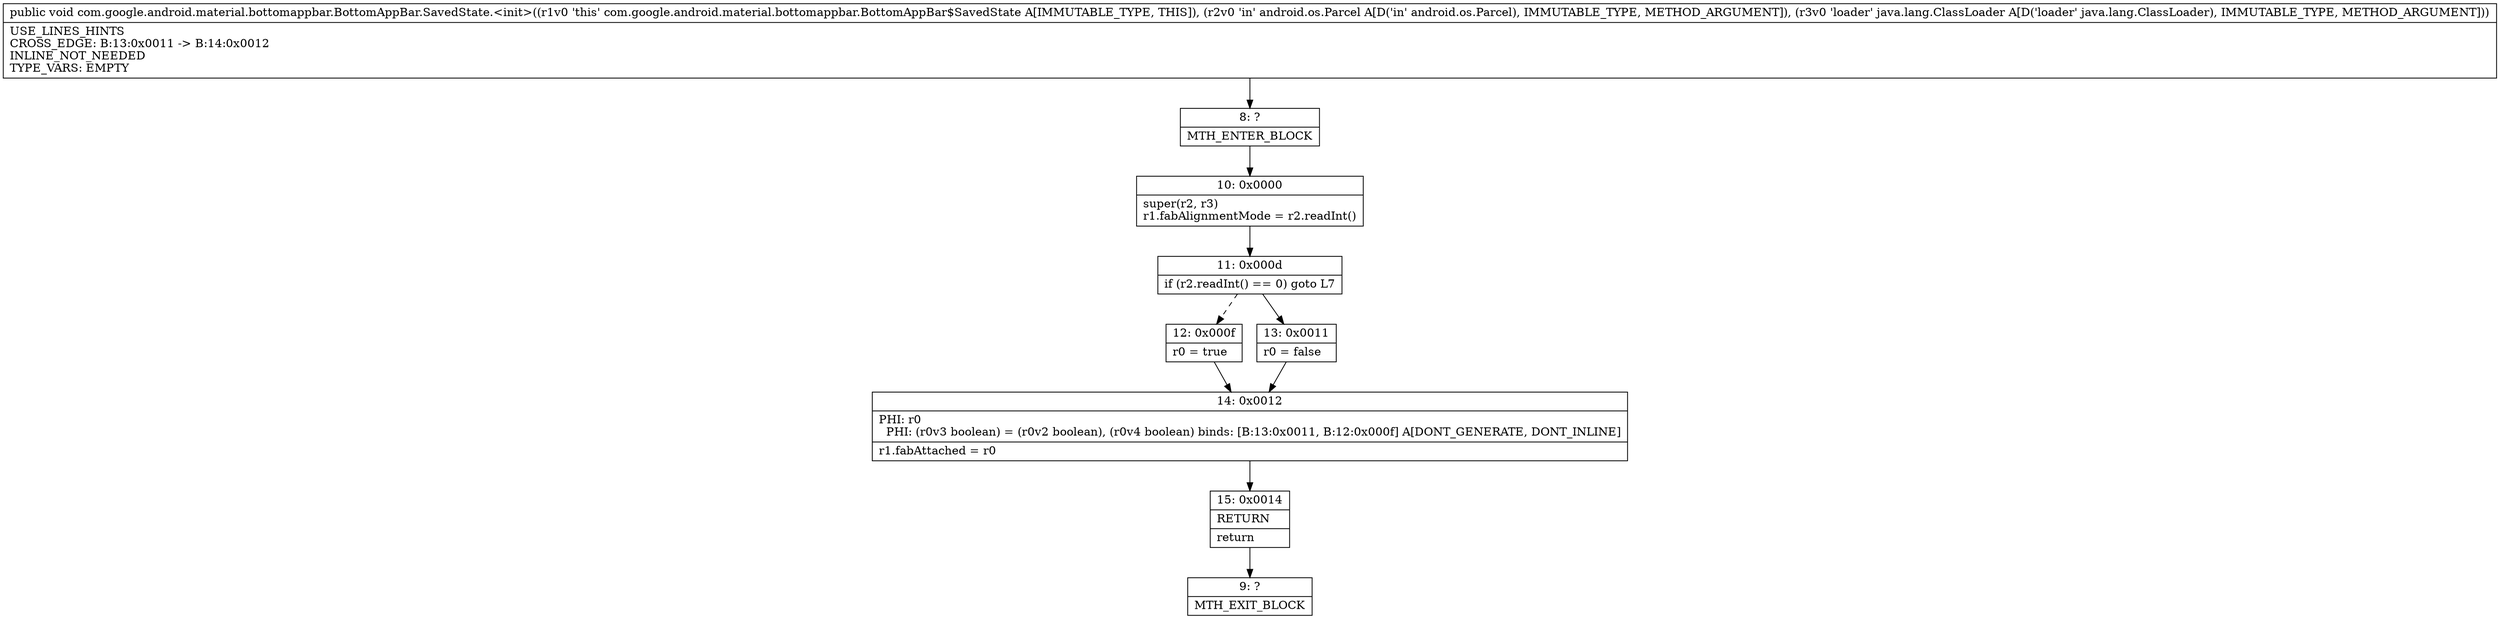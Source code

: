 digraph "CFG forcom.google.android.material.bottomappbar.BottomAppBar.SavedState.\<init\>(Landroid\/os\/Parcel;Ljava\/lang\/ClassLoader;)V" {
Node_8 [shape=record,label="{8\:\ ?|MTH_ENTER_BLOCK\l}"];
Node_10 [shape=record,label="{10\:\ 0x0000|super(r2, r3)\lr1.fabAlignmentMode = r2.readInt()\l}"];
Node_11 [shape=record,label="{11\:\ 0x000d|if (r2.readInt() == 0) goto L7\l}"];
Node_12 [shape=record,label="{12\:\ 0x000f|r0 = true\l}"];
Node_14 [shape=record,label="{14\:\ 0x0012|PHI: r0 \l  PHI: (r0v3 boolean) = (r0v2 boolean), (r0v4 boolean) binds: [B:13:0x0011, B:12:0x000f] A[DONT_GENERATE, DONT_INLINE]\l|r1.fabAttached = r0\l}"];
Node_15 [shape=record,label="{15\:\ 0x0014|RETURN\l|return\l}"];
Node_9 [shape=record,label="{9\:\ ?|MTH_EXIT_BLOCK\l}"];
Node_13 [shape=record,label="{13\:\ 0x0011|r0 = false\l}"];
MethodNode[shape=record,label="{public void com.google.android.material.bottomappbar.BottomAppBar.SavedState.\<init\>((r1v0 'this' com.google.android.material.bottomappbar.BottomAppBar$SavedState A[IMMUTABLE_TYPE, THIS]), (r2v0 'in' android.os.Parcel A[D('in' android.os.Parcel), IMMUTABLE_TYPE, METHOD_ARGUMENT]), (r3v0 'loader' java.lang.ClassLoader A[D('loader' java.lang.ClassLoader), IMMUTABLE_TYPE, METHOD_ARGUMENT]))  | USE_LINES_HINTS\lCROSS_EDGE: B:13:0x0011 \-\> B:14:0x0012\lINLINE_NOT_NEEDED\lTYPE_VARS: EMPTY\l}"];
MethodNode -> Node_8;Node_8 -> Node_10;
Node_10 -> Node_11;
Node_11 -> Node_12[style=dashed];
Node_11 -> Node_13;
Node_12 -> Node_14;
Node_14 -> Node_15;
Node_15 -> Node_9;
Node_13 -> Node_14;
}

